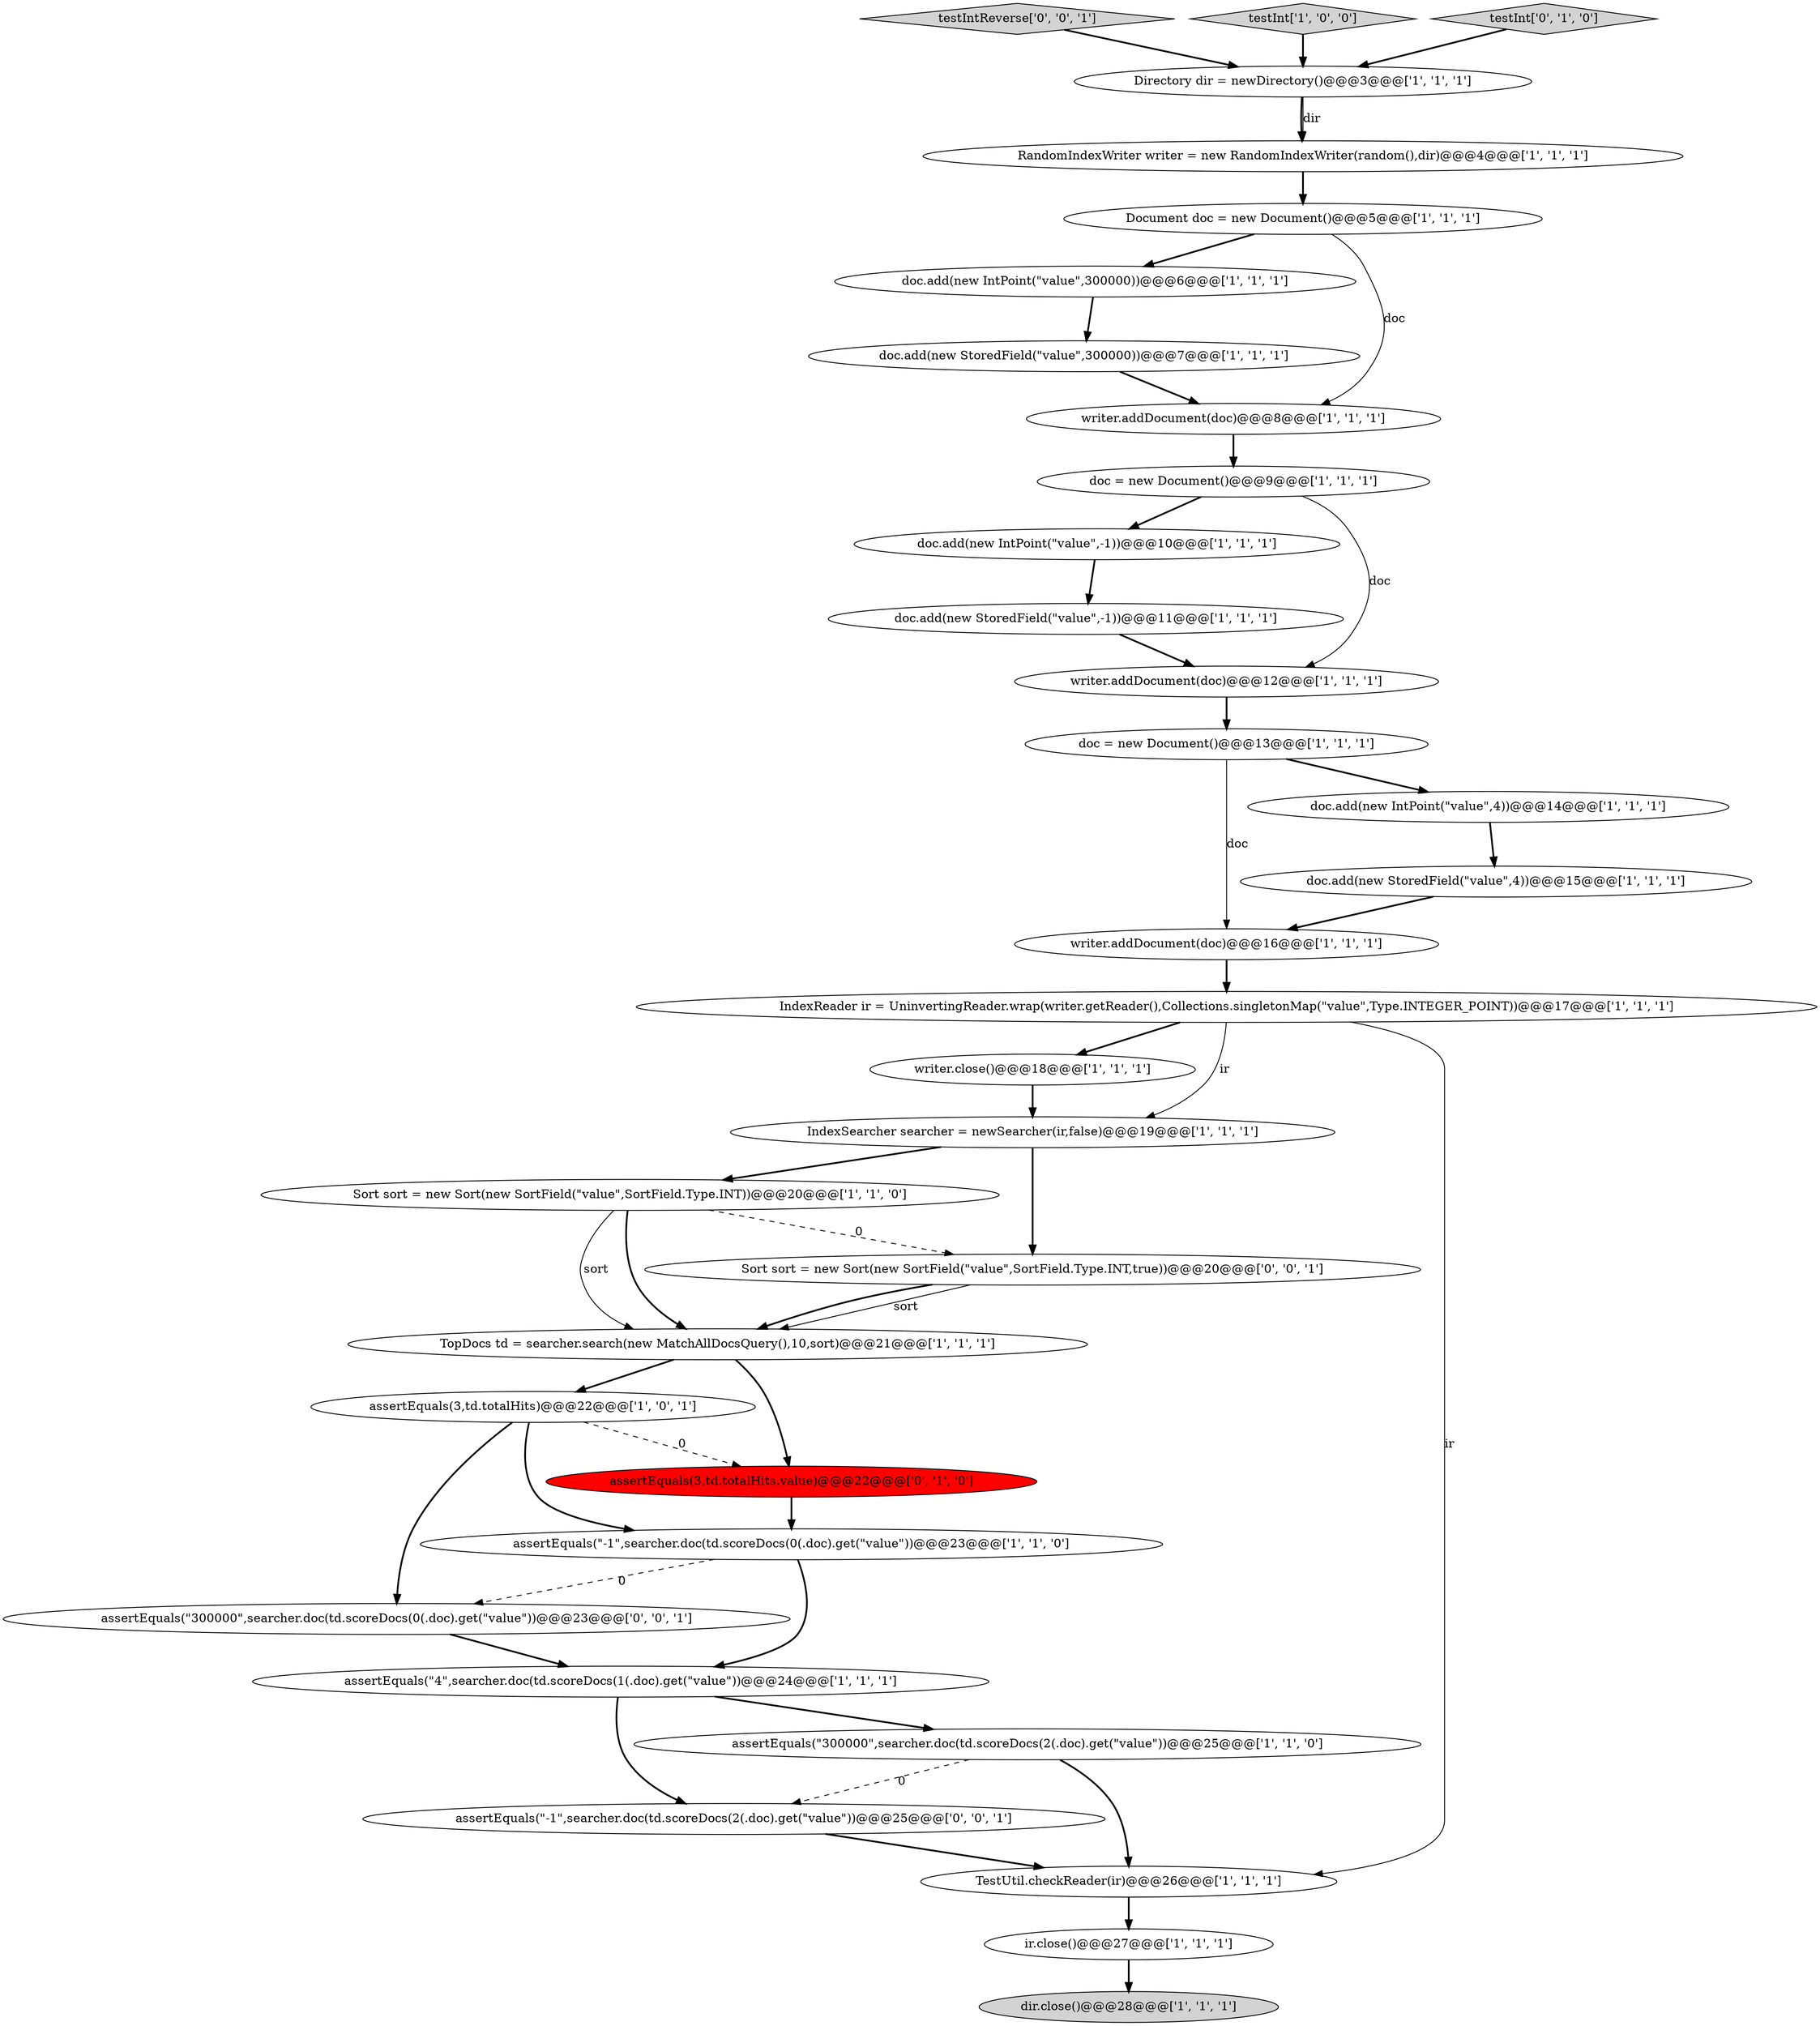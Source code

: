 digraph {
32 [style = filled, label = "Sort sort = new Sort(new SortField(\"value\",SortField.Type.INT,true))@@@20@@@['0', '0', '1']", fillcolor = white, shape = ellipse image = "AAA0AAABBB3BBB"];
4 [style = filled, label = "writer.addDocument(doc)@@@16@@@['1', '1', '1']", fillcolor = white, shape = ellipse image = "AAA0AAABBB1BBB"];
8 [style = filled, label = "writer.close()@@@18@@@['1', '1', '1']", fillcolor = white, shape = ellipse image = "AAA0AAABBB1BBB"];
21 [style = filled, label = "IndexReader ir = UninvertingReader.wrap(writer.getReader(),Collections.singletonMap(\"value\",Type.INTEGER_POINT))@@@17@@@['1', '1', '1']", fillcolor = white, shape = ellipse image = "AAA0AAABBB1BBB"];
27 [style = filled, label = "assertEquals(3,td.totalHits.value)@@@22@@@['0', '1', '0']", fillcolor = red, shape = ellipse image = "AAA1AAABBB2BBB"];
14 [style = filled, label = "doc.add(new StoredField(\"value\",-1))@@@11@@@['1', '1', '1']", fillcolor = white, shape = ellipse image = "AAA0AAABBB1BBB"];
7 [style = filled, label = "TopDocs td = searcher.search(new MatchAllDocsQuery(),10,sort)@@@21@@@['1', '1', '1']", fillcolor = white, shape = ellipse image = "AAA0AAABBB1BBB"];
18 [style = filled, label = "IndexSearcher searcher = newSearcher(ir,false)@@@19@@@['1', '1', '1']", fillcolor = white, shape = ellipse image = "AAA0AAABBB1BBB"];
20 [style = filled, label = "doc.add(new IntPoint(\"value\",4))@@@14@@@['1', '1', '1']", fillcolor = white, shape = ellipse image = "AAA0AAABBB1BBB"];
0 [style = filled, label = "doc.add(new IntPoint(\"value\",-1))@@@10@@@['1', '1', '1']", fillcolor = white, shape = ellipse image = "AAA0AAABBB1BBB"];
5 [style = filled, label = "assertEquals(\"4\",searcher.doc(td.scoreDocs(1(.doc).get(\"value\"))@@@24@@@['1', '1', '1']", fillcolor = white, shape = ellipse image = "AAA0AAABBB1BBB"];
24 [style = filled, label = "doc.add(new IntPoint(\"value\",300000))@@@6@@@['1', '1', '1']", fillcolor = white, shape = ellipse image = "AAA0AAABBB1BBB"];
30 [style = filled, label = "testIntReverse['0', '0', '1']", fillcolor = lightgray, shape = diamond image = "AAA0AAABBB3BBB"];
31 [style = filled, label = "assertEquals(\"300000\",searcher.doc(td.scoreDocs(0(.doc).get(\"value\"))@@@23@@@['0', '0', '1']", fillcolor = white, shape = ellipse image = "AAA0AAABBB3BBB"];
13 [style = filled, label = "writer.addDocument(doc)@@@8@@@['1', '1', '1']", fillcolor = white, shape = ellipse image = "AAA0AAABBB1BBB"];
17 [style = filled, label = "TestUtil.checkReader(ir)@@@26@@@['1', '1', '1']", fillcolor = white, shape = ellipse image = "AAA0AAABBB1BBB"];
23 [style = filled, label = "testInt['1', '0', '0']", fillcolor = lightgray, shape = diamond image = "AAA0AAABBB1BBB"];
11 [style = filled, label = "Document doc = new Document()@@@5@@@['1', '1', '1']", fillcolor = white, shape = ellipse image = "AAA0AAABBB1BBB"];
15 [style = filled, label = "ir.close()@@@27@@@['1', '1', '1']", fillcolor = white, shape = ellipse image = "AAA0AAABBB1BBB"];
10 [style = filled, label = "writer.addDocument(doc)@@@12@@@['1', '1', '1']", fillcolor = white, shape = ellipse image = "AAA0AAABBB1BBB"];
9 [style = filled, label = "doc = new Document()@@@9@@@['1', '1', '1']", fillcolor = white, shape = ellipse image = "AAA0AAABBB1BBB"];
16 [style = filled, label = "assertEquals(\"-1\",searcher.doc(td.scoreDocs(0(.doc).get(\"value\"))@@@23@@@['1', '1', '0']", fillcolor = white, shape = ellipse image = "AAA0AAABBB1BBB"];
12 [style = filled, label = "Directory dir = newDirectory()@@@3@@@['1', '1', '1']", fillcolor = white, shape = ellipse image = "AAA0AAABBB1BBB"];
19 [style = filled, label = "assertEquals(\"300000\",searcher.doc(td.scoreDocs(2(.doc).get(\"value\"))@@@25@@@['1', '1', '0']", fillcolor = white, shape = ellipse image = "AAA0AAABBB1BBB"];
1 [style = filled, label = "RandomIndexWriter writer = new RandomIndexWriter(random(),dir)@@@4@@@['1', '1', '1']", fillcolor = white, shape = ellipse image = "AAA0AAABBB1BBB"];
26 [style = filled, label = "dir.close()@@@28@@@['1', '1', '1']", fillcolor = lightgray, shape = ellipse image = "AAA0AAABBB1BBB"];
29 [style = filled, label = "assertEquals(\"-1\",searcher.doc(td.scoreDocs(2(.doc).get(\"value\"))@@@25@@@['0', '0', '1']", fillcolor = white, shape = ellipse image = "AAA0AAABBB3BBB"];
2 [style = filled, label = "doc.add(new StoredField(\"value\",300000))@@@7@@@['1', '1', '1']", fillcolor = white, shape = ellipse image = "AAA0AAABBB1BBB"];
3 [style = filled, label = "assertEquals(3,td.totalHits)@@@22@@@['1', '0', '1']", fillcolor = white, shape = ellipse image = "AAA0AAABBB1BBB"];
6 [style = filled, label = "doc.add(new StoredField(\"value\",4))@@@15@@@['1', '1', '1']", fillcolor = white, shape = ellipse image = "AAA0AAABBB1BBB"];
22 [style = filled, label = "doc = new Document()@@@13@@@['1', '1', '1']", fillcolor = white, shape = ellipse image = "AAA0AAABBB1BBB"];
28 [style = filled, label = "testInt['0', '1', '0']", fillcolor = lightgray, shape = diamond image = "AAA0AAABBB2BBB"];
25 [style = filled, label = "Sort sort = new Sort(new SortField(\"value\",SortField.Type.INT))@@@20@@@['1', '1', '0']", fillcolor = white, shape = ellipse image = "AAA0AAABBB1BBB"];
10->22 [style = bold, label=""];
5->29 [style = bold, label=""];
21->18 [style = solid, label="ir"];
21->17 [style = solid, label="ir"];
29->17 [style = bold, label=""];
25->32 [style = dashed, label="0"];
9->0 [style = bold, label=""];
24->2 [style = bold, label=""];
16->31 [style = dashed, label="0"];
3->31 [style = bold, label=""];
8->18 [style = bold, label=""];
25->7 [style = solid, label="sort"];
31->5 [style = bold, label=""];
3->27 [style = dashed, label="0"];
21->8 [style = bold, label=""];
4->21 [style = bold, label=""];
19->29 [style = dashed, label="0"];
14->10 [style = bold, label=""];
32->7 [style = solid, label="sort"];
32->7 [style = bold, label=""];
19->17 [style = bold, label=""];
20->6 [style = bold, label=""];
11->13 [style = solid, label="doc"];
3->16 [style = bold, label=""];
27->16 [style = bold, label=""];
28->12 [style = bold, label=""];
11->24 [style = bold, label=""];
12->1 [style = bold, label=""];
25->7 [style = bold, label=""];
7->3 [style = bold, label=""];
1->11 [style = bold, label=""];
15->26 [style = bold, label=""];
2->13 [style = bold, label=""];
5->19 [style = bold, label=""];
6->4 [style = bold, label=""];
0->14 [style = bold, label=""];
30->12 [style = bold, label=""];
12->1 [style = solid, label="dir"];
22->20 [style = bold, label=""];
22->4 [style = solid, label="doc"];
17->15 [style = bold, label=""];
18->25 [style = bold, label=""];
7->27 [style = bold, label=""];
16->5 [style = bold, label=""];
18->32 [style = bold, label=""];
23->12 [style = bold, label=""];
13->9 [style = bold, label=""];
9->10 [style = solid, label="doc"];
}
